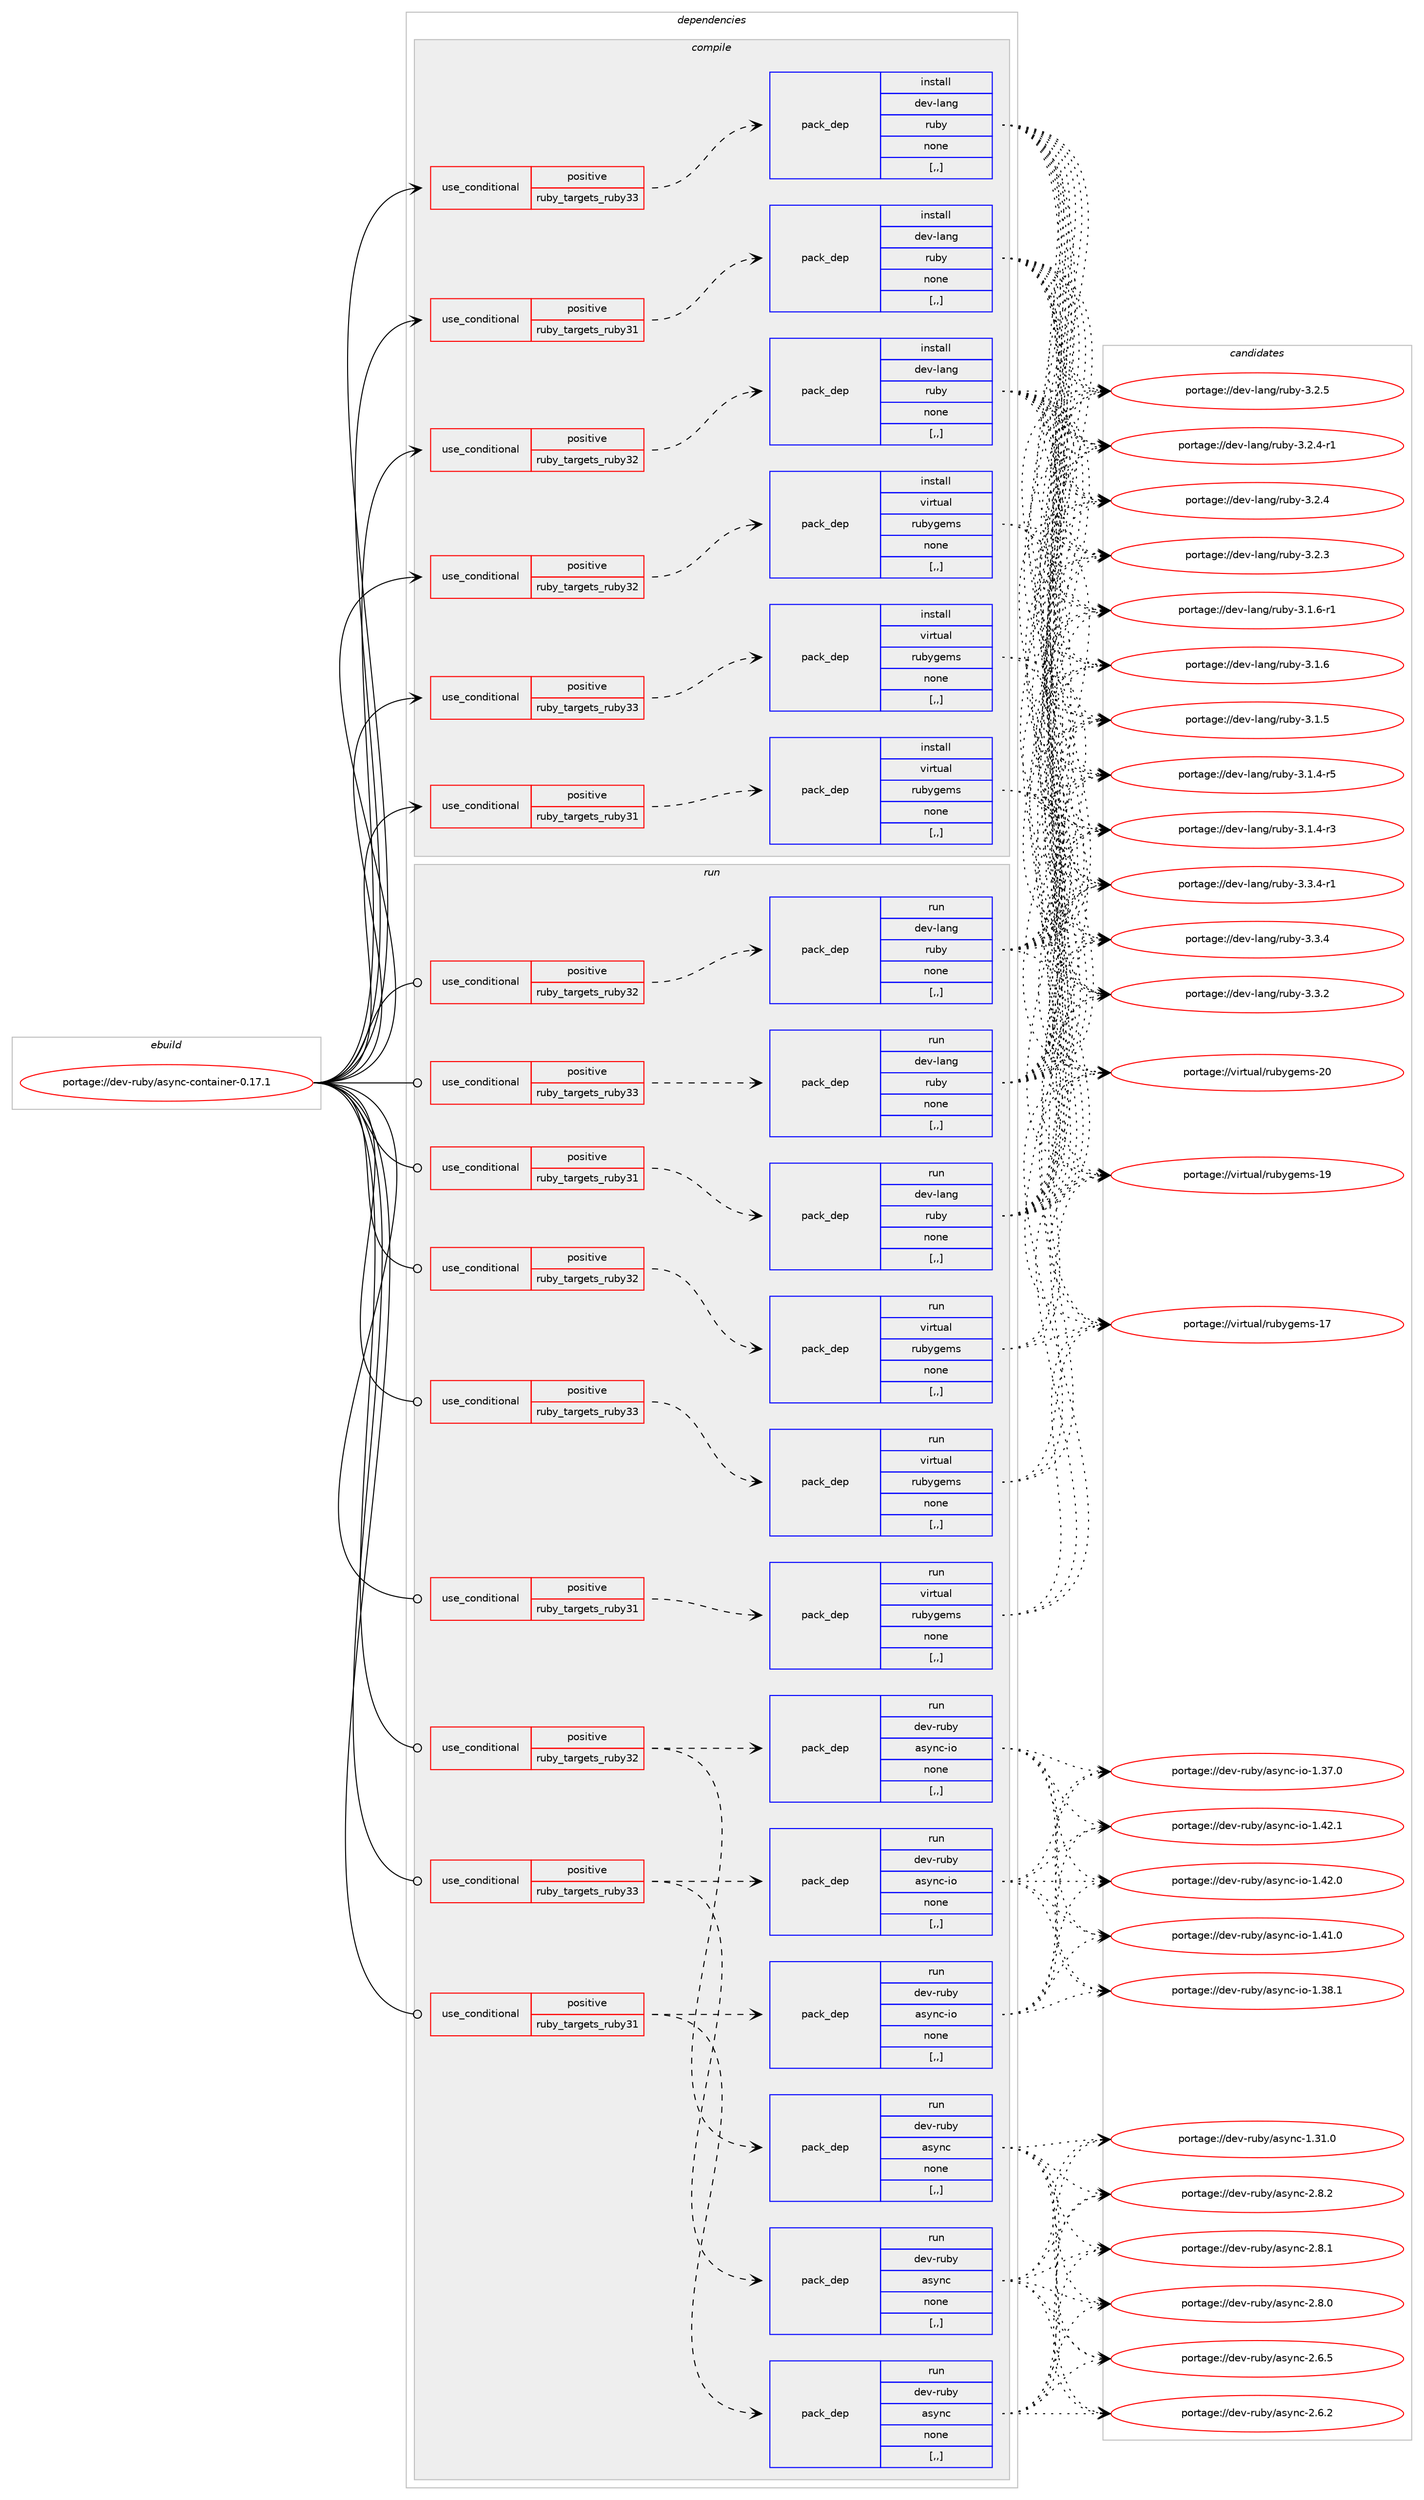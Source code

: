 digraph prolog {

# *************
# Graph options
# *************

newrank=true;
concentrate=true;
compound=true;
graph [rankdir=LR,fontname=Helvetica,fontsize=10,ranksep=1.5];#, ranksep=2.5, nodesep=0.2];
edge  [arrowhead=vee];
node  [fontname=Helvetica,fontsize=10];

# **********
# The ebuild
# **********

subgraph cluster_leftcol {
color=gray;
label=<<i>ebuild</i>>;
id [label="portage://dev-ruby/async-container-0.17.1", color=red, width=4, href="../dev-ruby/async-container-0.17.1.svg"];
}

# ****************
# The dependencies
# ****************

subgraph cluster_midcol {
color=gray;
label=<<i>dependencies</i>>;
subgraph cluster_compile {
fillcolor="#eeeeee";
style=filled;
label=<<i>compile</i>>;
subgraph cond44543 {
dependency176950 [label=<<TABLE BORDER="0" CELLBORDER="1" CELLSPACING="0" CELLPADDING="4"><TR><TD ROWSPAN="3" CELLPADDING="10">use_conditional</TD></TR><TR><TD>positive</TD></TR><TR><TD>ruby_targets_ruby31</TD></TR></TABLE>>, shape=none, color=red];
subgraph pack131116 {
dependency176951 [label=<<TABLE BORDER="0" CELLBORDER="1" CELLSPACING="0" CELLPADDING="4" WIDTH="220"><TR><TD ROWSPAN="6" CELLPADDING="30">pack_dep</TD></TR><TR><TD WIDTH="110">install</TD></TR><TR><TD>dev-lang</TD></TR><TR><TD>ruby</TD></TR><TR><TD>none</TD></TR><TR><TD>[,,]</TD></TR></TABLE>>, shape=none, color=blue];
}
dependency176950:e -> dependency176951:w [weight=20,style="dashed",arrowhead="vee"];
}
id:e -> dependency176950:w [weight=20,style="solid",arrowhead="vee"];
subgraph cond44544 {
dependency176952 [label=<<TABLE BORDER="0" CELLBORDER="1" CELLSPACING="0" CELLPADDING="4"><TR><TD ROWSPAN="3" CELLPADDING="10">use_conditional</TD></TR><TR><TD>positive</TD></TR><TR><TD>ruby_targets_ruby31</TD></TR></TABLE>>, shape=none, color=red];
subgraph pack131117 {
dependency176953 [label=<<TABLE BORDER="0" CELLBORDER="1" CELLSPACING="0" CELLPADDING="4" WIDTH="220"><TR><TD ROWSPAN="6" CELLPADDING="30">pack_dep</TD></TR><TR><TD WIDTH="110">install</TD></TR><TR><TD>virtual</TD></TR><TR><TD>rubygems</TD></TR><TR><TD>none</TD></TR><TR><TD>[,,]</TD></TR></TABLE>>, shape=none, color=blue];
}
dependency176952:e -> dependency176953:w [weight=20,style="dashed",arrowhead="vee"];
}
id:e -> dependency176952:w [weight=20,style="solid",arrowhead="vee"];
subgraph cond44545 {
dependency176954 [label=<<TABLE BORDER="0" CELLBORDER="1" CELLSPACING="0" CELLPADDING="4"><TR><TD ROWSPAN="3" CELLPADDING="10">use_conditional</TD></TR><TR><TD>positive</TD></TR><TR><TD>ruby_targets_ruby32</TD></TR></TABLE>>, shape=none, color=red];
subgraph pack131118 {
dependency176955 [label=<<TABLE BORDER="0" CELLBORDER="1" CELLSPACING="0" CELLPADDING="4" WIDTH="220"><TR><TD ROWSPAN="6" CELLPADDING="30">pack_dep</TD></TR><TR><TD WIDTH="110">install</TD></TR><TR><TD>dev-lang</TD></TR><TR><TD>ruby</TD></TR><TR><TD>none</TD></TR><TR><TD>[,,]</TD></TR></TABLE>>, shape=none, color=blue];
}
dependency176954:e -> dependency176955:w [weight=20,style="dashed",arrowhead="vee"];
}
id:e -> dependency176954:w [weight=20,style="solid",arrowhead="vee"];
subgraph cond44546 {
dependency176956 [label=<<TABLE BORDER="0" CELLBORDER="1" CELLSPACING="0" CELLPADDING="4"><TR><TD ROWSPAN="3" CELLPADDING="10">use_conditional</TD></TR><TR><TD>positive</TD></TR><TR><TD>ruby_targets_ruby32</TD></TR></TABLE>>, shape=none, color=red];
subgraph pack131119 {
dependency176957 [label=<<TABLE BORDER="0" CELLBORDER="1" CELLSPACING="0" CELLPADDING="4" WIDTH="220"><TR><TD ROWSPAN="6" CELLPADDING="30">pack_dep</TD></TR><TR><TD WIDTH="110">install</TD></TR><TR><TD>virtual</TD></TR><TR><TD>rubygems</TD></TR><TR><TD>none</TD></TR><TR><TD>[,,]</TD></TR></TABLE>>, shape=none, color=blue];
}
dependency176956:e -> dependency176957:w [weight=20,style="dashed",arrowhead="vee"];
}
id:e -> dependency176956:w [weight=20,style="solid",arrowhead="vee"];
subgraph cond44547 {
dependency176958 [label=<<TABLE BORDER="0" CELLBORDER="1" CELLSPACING="0" CELLPADDING="4"><TR><TD ROWSPAN="3" CELLPADDING="10">use_conditional</TD></TR><TR><TD>positive</TD></TR><TR><TD>ruby_targets_ruby33</TD></TR></TABLE>>, shape=none, color=red];
subgraph pack131120 {
dependency176959 [label=<<TABLE BORDER="0" CELLBORDER="1" CELLSPACING="0" CELLPADDING="4" WIDTH="220"><TR><TD ROWSPAN="6" CELLPADDING="30">pack_dep</TD></TR><TR><TD WIDTH="110">install</TD></TR><TR><TD>dev-lang</TD></TR><TR><TD>ruby</TD></TR><TR><TD>none</TD></TR><TR><TD>[,,]</TD></TR></TABLE>>, shape=none, color=blue];
}
dependency176958:e -> dependency176959:w [weight=20,style="dashed",arrowhead="vee"];
}
id:e -> dependency176958:w [weight=20,style="solid",arrowhead="vee"];
subgraph cond44548 {
dependency176960 [label=<<TABLE BORDER="0" CELLBORDER="1" CELLSPACING="0" CELLPADDING="4"><TR><TD ROWSPAN="3" CELLPADDING="10">use_conditional</TD></TR><TR><TD>positive</TD></TR><TR><TD>ruby_targets_ruby33</TD></TR></TABLE>>, shape=none, color=red];
subgraph pack131121 {
dependency176961 [label=<<TABLE BORDER="0" CELLBORDER="1" CELLSPACING="0" CELLPADDING="4" WIDTH="220"><TR><TD ROWSPAN="6" CELLPADDING="30">pack_dep</TD></TR><TR><TD WIDTH="110">install</TD></TR><TR><TD>virtual</TD></TR><TR><TD>rubygems</TD></TR><TR><TD>none</TD></TR><TR><TD>[,,]</TD></TR></TABLE>>, shape=none, color=blue];
}
dependency176960:e -> dependency176961:w [weight=20,style="dashed",arrowhead="vee"];
}
id:e -> dependency176960:w [weight=20,style="solid",arrowhead="vee"];
}
subgraph cluster_compileandrun {
fillcolor="#eeeeee";
style=filled;
label=<<i>compile and run</i>>;
}
subgraph cluster_run {
fillcolor="#eeeeee";
style=filled;
label=<<i>run</i>>;
subgraph cond44549 {
dependency176962 [label=<<TABLE BORDER="0" CELLBORDER="1" CELLSPACING="0" CELLPADDING="4"><TR><TD ROWSPAN="3" CELLPADDING="10">use_conditional</TD></TR><TR><TD>positive</TD></TR><TR><TD>ruby_targets_ruby31</TD></TR></TABLE>>, shape=none, color=red];
subgraph pack131122 {
dependency176963 [label=<<TABLE BORDER="0" CELLBORDER="1" CELLSPACING="0" CELLPADDING="4" WIDTH="220"><TR><TD ROWSPAN="6" CELLPADDING="30">pack_dep</TD></TR><TR><TD WIDTH="110">run</TD></TR><TR><TD>dev-lang</TD></TR><TR><TD>ruby</TD></TR><TR><TD>none</TD></TR><TR><TD>[,,]</TD></TR></TABLE>>, shape=none, color=blue];
}
dependency176962:e -> dependency176963:w [weight=20,style="dashed",arrowhead="vee"];
}
id:e -> dependency176962:w [weight=20,style="solid",arrowhead="odot"];
subgraph cond44550 {
dependency176964 [label=<<TABLE BORDER="0" CELLBORDER="1" CELLSPACING="0" CELLPADDING="4"><TR><TD ROWSPAN="3" CELLPADDING="10">use_conditional</TD></TR><TR><TD>positive</TD></TR><TR><TD>ruby_targets_ruby31</TD></TR></TABLE>>, shape=none, color=red];
subgraph pack131123 {
dependency176965 [label=<<TABLE BORDER="0" CELLBORDER="1" CELLSPACING="0" CELLPADDING="4" WIDTH="220"><TR><TD ROWSPAN="6" CELLPADDING="30">pack_dep</TD></TR><TR><TD WIDTH="110">run</TD></TR><TR><TD>dev-ruby</TD></TR><TR><TD>async</TD></TR><TR><TD>none</TD></TR><TR><TD>[,,]</TD></TR></TABLE>>, shape=none, color=blue];
}
dependency176964:e -> dependency176965:w [weight=20,style="dashed",arrowhead="vee"];
subgraph pack131124 {
dependency176966 [label=<<TABLE BORDER="0" CELLBORDER="1" CELLSPACING="0" CELLPADDING="4" WIDTH="220"><TR><TD ROWSPAN="6" CELLPADDING="30">pack_dep</TD></TR><TR><TD WIDTH="110">run</TD></TR><TR><TD>dev-ruby</TD></TR><TR><TD>async-io</TD></TR><TR><TD>none</TD></TR><TR><TD>[,,]</TD></TR></TABLE>>, shape=none, color=blue];
}
dependency176964:e -> dependency176966:w [weight=20,style="dashed",arrowhead="vee"];
}
id:e -> dependency176964:w [weight=20,style="solid",arrowhead="odot"];
subgraph cond44551 {
dependency176967 [label=<<TABLE BORDER="0" CELLBORDER="1" CELLSPACING="0" CELLPADDING="4"><TR><TD ROWSPAN="3" CELLPADDING="10">use_conditional</TD></TR><TR><TD>positive</TD></TR><TR><TD>ruby_targets_ruby31</TD></TR></TABLE>>, shape=none, color=red];
subgraph pack131125 {
dependency176968 [label=<<TABLE BORDER="0" CELLBORDER="1" CELLSPACING="0" CELLPADDING="4" WIDTH="220"><TR><TD ROWSPAN="6" CELLPADDING="30">pack_dep</TD></TR><TR><TD WIDTH="110">run</TD></TR><TR><TD>virtual</TD></TR><TR><TD>rubygems</TD></TR><TR><TD>none</TD></TR><TR><TD>[,,]</TD></TR></TABLE>>, shape=none, color=blue];
}
dependency176967:e -> dependency176968:w [weight=20,style="dashed",arrowhead="vee"];
}
id:e -> dependency176967:w [weight=20,style="solid",arrowhead="odot"];
subgraph cond44552 {
dependency176969 [label=<<TABLE BORDER="0" CELLBORDER="1" CELLSPACING="0" CELLPADDING="4"><TR><TD ROWSPAN="3" CELLPADDING="10">use_conditional</TD></TR><TR><TD>positive</TD></TR><TR><TD>ruby_targets_ruby32</TD></TR></TABLE>>, shape=none, color=red];
subgraph pack131126 {
dependency176970 [label=<<TABLE BORDER="0" CELLBORDER="1" CELLSPACING="0" CELLPADDING="4" WIDTH="220"><TR><TD ROWSPAN="6" CELLPADDING="30">pack_dep</TD></TR><TR><TD WIDTH="110">run</TD></TR><TR><TD>dev-lang</TD></TR><TR><TD>ruby</TD></TR><TR><TD>none</TD></TR><TR><TD>[,,]</TD></TR></TABLE>>, shape=none, color=blue];
}
dependency176969:e -> dependency176970:w [weight=20,style="dashed",arrowhead="vee"];
}
id:e -> dependency176969:w [weight=20,style="solid",arrowhead="odot"];
subgraph cond44553 {
dependency176971 [label=<<TABLE BORDER="0" CELLBORDER="1" CELLSPACING="0" CELLPADDING="4"><TR><TD ROWSPAN="3" CELLPADDING="10">use_conditional</TD></TR><TR><TD>positive</TD></TR><TR><TD>ruby_targets_ruby32</TD></TR></TABLE>>, shape=none, color=red];
subgraph pack131127 {
dependency176972 [label=<<TABLE BORDER="0" CELLBORDER="1" CELLSPACING="0" CELLPADDING="4" WIDTH="220"><TR><TD ROWSPAN="6" CELLPADDING="30">pack_dep</TD></TR><TR><TD WIDTH="110">run</TD></TR><TR><TD>dev-ruby</TD></TR><TR><TD>async</TD></TR><TR><TD>none</TD></TR><TR><TD>[,,]</TD></TR></TABLE>>, shape=none, color=blue];
}
dependency176971:e -> dependency176972:w [weight=20,style="dashed",arrowhead="vee"];
subgraph pack131128 {
dependency176973 [label=<<TABLE BORDER="0" CELLBORDER="1" CELLSPACING="0" CELLPADDING="4" WIDTH="220"><TR><TD ROWSPAN="6" CELLPADDING="30">pack_dep</TD></TR><TR><TD WIDTH="110">run</TD></TR><TR><TD>dev-ruby</TD></TR><TR><TD>async-io</TD></TR><TR><TD>none</TD></TR><TR><TD>[,,]</TD></TR></TABLE>>, shape=none, color=blue];
}
dependency176971:e -> dependency176973:w [weight=20,style="dashed",arrowhead="vee"];
}
id:e -> dependency176971:w [weight=20,style="solid",arrowhead="odot"];
subgraph cond44554 {
dependency176974 [label=<<TABLE BORDER="0" CELLBORDER="1" CELLSPACING="0" CELLPADDING="4"><TR><TD ROWSPAN="3" CELLPADDING="10">use_conditional</TD></TR><TR><TD>positive</TD></TR><TR><TD>ruby_targets_ruby32</TD></TR></TABLE>>, shape=none, color=red];
subgraph pack131129 {
dependency176975 [label=<<TABLE BORDER="0" CELLBORDER="1" CELLSPACING="0" CELLPADDING="4" WIDTH="220"><TR><TD ROWSPAN="6" CELLPADDING="30">pack_dep</TD></TR><TR><TD WIDTH="110">run</TD></TR><TR><TD>virtual</TD></TR><TR><TD>rubygems</TD></TR><TR><TD>none</TD></TR><TR><TD>[,,]</TD></TR></TABLE>>, shape=none, color=blue];
}
dependency176974:e -> dependency176975:w [weight=20,style="dashed",arrowhead="vee"];
}
id:e -> dependency176974:w [weight=20,style="solid",arrowhead="odot"];
subgraph cond44555 {
dependency176976 [label=<<TABLE BORDER="0" CELLBORDER="1" CELLSPACING="0" CELLPADDING="4"><TR><TD ROWSPAN="3" CELLPADDING="10">use_conditional</TD></TR><TR><TD>positive</TD></TR><TR><TD>ruby_targets_ruby33</TD></TR></TABLE>>, shape=none, color=red];
subgraph pack131130 {
dependency176977 [label=<<TABLE BORDER="0" CELLBORDER="1" CELLSPACING="0" CELLPADDING="4" WIDTH="220"><TR><TD ROWSPAN="6" CELLPADDING="30">pack_dep</TD></TR><TR><TD WIDTH="110">run</TD></TR><TR><TD>dev-lang</TD></TR><TR><TD>ruby</TD></TR><TR><TD>none</TD></TR><TR><TD>[,,]</TD></TR></TABLE>>, shape=none, color=blue];
}
dependency176976:e -> dependency176977:w [weight=20,style="dashed",arrowhead="vee"];
}
id:e -> dependency176976:w [weight=20,style="solid",arrowhead="odot"];
subgraph cond44556 {
dependency176978 [label=<<TABLE BORDER="0" CELLBORDER="1" CELLSPACING="0" CELLPADDING="4"><TR><TD ROWSPAN="3" CELLPADDING="10">use_conditional</TD></TR><TR><TD>positive</TD></TR><TR><TD>ruby_targets_ruby33</TD></TR></TABLE>>, shape=none, color=red];
subgraph pack131131 {
dependency176979 [label=<<TABLE BORDER="0" CELLBORDER="1" CELLSPACING="0" CELLPADDING="4" WIDTH="220"><TR><TD ROWSPAN="6" CELLPADDING="30">pack_dep</TD></TR><TR><TD WIDTH="110">run</TD></TR><TR><TD>dev-ruby</TD></TR><TR><TD>async</TD></TR><TR><TD>none</TD></TR><TR><TD>[,,]</TD></TR></TABLE>>, shape=none, color=blue];
}
dependency176978:e -> dependency176979:w [weight=20,style="dashed",arrowhead="vee"];
subgraph pack131132 {
dependency176980 [label=<<TABLE BORDER="0" CELLBORDER="1" CELLSPACING="0" CELLPADDING="4" WIDTH="220"><TR><TD ROWSPAN="6" CELLPADDING="30">pack_dep</TD></TR><TR><TD WIDTH="110">run</TD></TR><TR><TD>dev-ruby</TD></TR><TR><TD>async-io</TD></TR><TR><TD>none</TD></TR><TR><TD>[,,]</TD></TR></TABLE>>, shape=none, color=blue];
}
dependency176978:e -> dependency176980:w [weight=20,style="dashed",arrowhead="vee"];
}
id:e -> dependency176978:w [weight=20,style="solid",arrowhead="odot"];
subgraph cond44557 {
dependency176981 [label=<<TABLE BORDER="0" CELLBORDER="1" CELLSPACING="0" CELLPADDING="4"><TR><TD ROWSPAN="3" CELLPADDING="10">use_conditional</TD></TR><TR><TD>positive</TD></TR><TR><TD>ruby_targets_ruby33</TD></TR></TABLE>>, shape=none, color=red];
subgraph pack131133 {
dependency176982 [label=<<TABLE BORDER="0" CELLBORDER="1" CELLSPACING="0" CELLPADDING="4" WIDTH="220"><TR><TD ROWSPAN="6" CELLPADDING="30">pack_dep</TD></TR><TR><TD WIDTH="110">run</TD></TR><TR><TD>virtual</TD></TR><TR><TD>rubygems</TD></TR><TR><TD>none</TD></TR><TR><TD>[,,]</TD></TR></TABLE>>, shape=none, color=blue];
}
dependency176981:e -> dependency176982:w [weight=20,style="dashed",arrowhead="vee"];
}
id:e -> dependency176981:w [weight=20,style="solid",arrowhead="odot"];
}
}

# **************
# The candidates
# **************

subgraph cluster_choices {
rank=same;
color=gray;
label=<<i>candidates</i>>;

subgraph choice131116 {
color=black;
nodesep=1;
choice100101118451089711010347114117981214551465146524511449 [label="portage://dev-lang/ruby-3.3.4-r1", color=red, width=4,href="../dev-lang/ruby-3.3.4-r1.svg"];
choice10010111845108971101034711411798121455146514652 [label="portage://dev-lang/ruby-3.3.4", color=red, width=4,href="../dev-lang/ruby-3.3.4.svg"];
choice10010111845108971101034711411798121455146514650 [label="portage://dev-lang/ruby-3.3.2", color=red, width=4,href="../dev-lang/ruby-3.3.2.svg"];
choice10010111845108971101034711411798121455146504653 [label="portage://dev-lang/ruby-3.2.5", color=red, width=4,href="../dev-lang/ruby-3.2.5.svg"];
choice100101118451089711010347114117981214551465046524511449 [label="portage://dev-lang/ruby-3.2.4-r1", color=red, width=4,href="../dev-lang/ruby-3.2.4-r1.svg"];
choice10010111845108971101034711411798121455146504652 [label="portage://dev-lang/ruby-3.2.4", color=red, width=4,href="../dev-lang/ruby-3.2.4.svg"];
choice10010111845108971101034711411798121455146504651 [label="portage://dev-lang/ruby-3.2.3", color=red, width=4,href="../dev-lang/ruby-3.2.3.svg"];
choice100101118451089711010347114117981214551464946544511449 [label="portage://dev-lang/ruby-3.1.6-r1", color=red, width=4,href="../dev-lang/ruby-3.1.6-r1.svg"];
choice10010111845108971101034711411798121455146494654 [label="portage://dev-lang/ruby-3.1.6", color=red, width=4,href="../dev-lang/ruby-3.1.6.svg"];
choice10010111845108971101034711411798121455146494653 [label="portage://dev-lang/ruby-3.1.5", color=red, width=4,href="../dev-lang/ruby-3.1.5.svg"];
choice100101118451089711010347114117981214551464946524511453 [label="portage://dev-lang/ruby-3.1.4-r5", color=red, width=4,href="../dev-lang/ruby-3.1.4-r5.svg"];
choice100101118451089711010347114117981214551464946524511451 [label="portage://dev-lang/ruby-3.1.4-r3", color=red, width=4,href="../dev-lang/ruby-3.1.4-r3.svg"];
dependency176951:e -> choice100101118451089711010347114117981214551465146524511449:w [style=dotted,weight="100"];
dependency176951:e -> choice10010111845108971101034711411798121455146514652:w [style=dotted,weight="100"];
dependency176951:e -> choice10010111845108971101034711411798121455146514650:w [style=dotted,weight="100"];
dependency176951:e -> choice10010111845108971101034711411798121455146504653:w [style=dotted,weight="100"];
dependency176951:e -> choice100101118451089711010347114117981214551465046524511449:w [style=dotted,weight="100"];
dependency176951:e -> choice10010111845108971101034711411798121455146504652:w [style=dotted,weight="100"];
dependency176951:e -> choice10010111845108971101034711411798121455146504651:w [style=dotted,weight="100"];
dependency176951:e -> choice100101118451089711010347114117981214551464946544511449:w [style=dotted,weight="100"];
dependency176951:e -> choice10010111845108971101034711411798121455146494654:w [style=dotted,weight="100"];
dependency176951:e -> choice10010111845108971101034711411798121455146494653:w [style=dotted,weight="100"];
dependency176951:e -> choice100101118451089711010347114117981214551464946524511453:w [style=dotted,weight="100"];
dependency176951:e -> choice100101118451089711010347114117981214551464946524511451:w [style=dotted,weight="100"];
}
subgraph choice131117 {
color=black;
nodesep=1;
choice118105114116117971084711411798121103101109115455048 [label="portage://virtual/rubygems-20", color=red, width=4,href="../virtual/rubygems-20.svg"];
choice118105114116117971084711411798121103101109115454957 [label="portage://virtual/rubygems-19", color=red, width=4,href="../virtual/rubygems-19.svg"];
choice118105114116117971084711411798121103101109115454955 [label="portage://virtual/rubygems-17", color=red, width=4,href="../virtual/rubygems-17.svg"];
dependency176953:e -> choice118105114116117971084711411798121103101109115455048:w [style=dotted,weight="100"];
dependency176953:e -> choice118105114116117971084711411798121103101109115454957:w [style=dotted,weight="100"];
dependency176953:e -> choice118105114116117971084711411798121103101109115454955:w [style=dotted,weight="100"];
}
subgraph choice131118 {
color=black;
nodesep=1;
choice100101118451089711010347114117981214551465146524511449 [label="portage://dev-lang/ruby-3.3.4-r1", color=red, width=4,href="../dev-lang/ruby-3.3.4-r1.svg"];
choice10010111845108971101034711411798121455146514652 [label="portage://dev-lang/ruby-3.3.4", color=red, width=4,href="../dev-lang/ruby-3.3.4.svg"];
choice10010111845108971101034711411798121455146514650 [label="portage://dev-lang/ruby-3.3.2", color=red, width=4,href="../dev-lang/ruby-3.3.2.svg"];
choice10010111845108971101034711411798121455146504653 [label="portage://dev-lang/ruby-3.2.5", color=red, width=4,href="../dev-lang/ruby-3.2.5.svg"];
choice100101118451089711010347114117981214551465046524511449 [label="portage://dev-lang/ruby-3.2.4-r1", color=red, width=4,href="../dev-lang/ruby-3.2.4-r1.svg"];
choice10010111845108971101034711411798121455146504652 [label="portage://dev-lang/ruby-3.2.4", color=red, width=4,href="../dev-lang/ruby-3.2.4.svg"];
choice10010111845108971101034711411798121455146504651 [label="portage://dev-lang/ruby-3.2.3", color=red, width=4,href="../dev-lang/ruby-3.2.3.svg"];
choice100101118451089711010347114117981214551464946544511449 [label="portage://dev-lang/ruby-3.1.6-r1", color=red, width=4,href="../dev-lang/ruby-3.1.6-r1.svg"];
choice10010111845108971101034711411798121455146494654 [label="portage://dev-lang/ruby-3.1.6", color=red, width=4,href="../dev-lang/ruby-3.1.6.svg"];
choice10010111845108971101034711411798121455146494653 [label="portage://dev-lang/ruby-3.1.5", color=red, width=4,href="../dev-lang/ruby-3.1.5.svg"];
choice100101118451089711010347114117981214551464946524511453 [label="portage://dev-lang/ruby-3.1.4-r5", color=red, width=4,href="../dev-lang/ruby-3.1.4-r5.svg"];
choice100101118451089711010347114117981214551464946524511451 [label="portage://dev-lang/ruby-3.1.4-r3", color=red, width=4,href="../dev-lang/ruby-3.1.4-r3.svg"];
dependency176955:e -> choice100101118451089711010347114117981214551465146524511449:w [style=dotted,weight="100"];
dependency176955:e -> choice10010111845108971101034711411798121455146514652:w [style=dotted,weight="100"];
dependency176955:e -> choice10010111845108971101034711411798121455146514650:w [style=dotted,weight="100"];
dependency176955:e -> choice10010111845108971101034711411798121455146504653:w [style=dotted,weight="100"];
dependency176955:e -> choice100101118451089711010347114117981214551465046524511449:w [style=dotted,weight="100"];
dependency176955:e -> choice10010111845108971101034711411798121455146504652:w [style=dotted,weight="100"];
dependency176955:e -> choice10010111845108971101034711411798121455146504651:w [style=dotted,weight="100"];
dependency176955:e -> choice100101118451089711010347114117981214551464946544511449:w [style=dotted,weight="100"];
dependency176955:e -> choice10010111845108971101034711411798121455146494654:w [style=dotted,weight="100"];
dependency176955:e -> choice10010111845108971101034711411798121455146494653:w [style=dotted,weight="100"];
dependency176955:e -> choice100101118451089711010347114117981214551464946524511453:w [style=dotted,weight="100"];
dependency176955:e -> choice100101118451089711010347114117981214551464946524511451:w [style=dotted,weight="100"];
}
subgraph choice131119 {
color=black;
nodesep=1;
choice118105114116117971084711411798121103101109115455048 [label="portage://virtual/rubygems-20", color=red, width=4,href="../virtual/rubygems-20.svg"];
choice118105114116117971084711411798121103101109115454957 [label="portage://virtual/rubygems-19", color=red, width=4,href="../virtual/rubygems-19.svg"];
choice118105114116117971084711411798121103101109115454955 [label="portage://virtual/rubygems-17", color=red, width=4,href="../virtual/rubygems-17.svg"];
dependency176957:e -> choice118105114116117971084711411798121103101109115455048:w [style=dotted,weight="100"];
dependency176957:e -> choice118105114116117971084711411798121103101109115454957:w [style=dotted,weight="100"];
dependency176957:e -> choice118105114116117971084711411798121103101109115454955:w [style=dotted,weight="100"];
}
subgraph choice131120 {
color=black;
nodesep=1;
choice100101118451089711010347114117981214551465146524511449 [label="portage://dev-lang/ruby-3.3.4-r1", color=red, width=4,href="../dev-lang/ruby-3.3.4-r1.svg"];
choice10010111845108971101034711411798121455146514652 [label="portage://dev-lang/ruby-3.3.4", color=red, width=4,href="../dev-lang/ruby-3.3.4.svg"];
choice10010111845108971101034711411798121455146514650 [label="portage://dev-lang/ruby-3.3.2", color=red, width=4,href="../dev-lang/ruby-3.3.2.svg"];
choice10010111845108971101034711411798121455146504653 [label="portage://dev-lang/ruby-3.2.5", color=red, width=4,href="../dev-lang/ruby-3.2.5.svg"];
choice100101118451089711010347114117981214551465046524511449 [label="portage://dev-lang/ruby-3.2.4-r1", color=red, width=4,href="../dev-lang/ruby-3.2.4-r1.svg"];
choice10010111845108971101034711411798121455146504652 [label="portage://dev-lang/ruby-3.2.4", color=red, width=4,href="../dev-lang/ruby-3.2.4.svg"];
choice10010111845108971101034711411798121455146504651 [label="portage://dev-lang/ruby-3.2.3", color=red, width=4,href="../dev-lang/ruby-3.2.3.svg"];
choice100101118451089711010347114117981214551464946544511449 [label="portage://dev-lang/ruby-3.1.6-r1", color=red, width=4,href="../dev-lang/ruby-3.1.6-r1.svg"];
choice10010111845108971101034711411798121455146494654 [label="portage://dev-lang/ruby-3.1.6", color=red, width=4,href="../dev-lang/ruby-3.1.6.svg"];
choice10010111845108971101034711411798121455146494653 [label="portage://dev-lang/ruby-3.1.5", color=red, width=4,href="../dev-lang/ruby-3.1.5.svg"];
choice100101118451089711010347114117981214551464946524511453 [label="portage://dev-lang/ruby-3.1.4-r5", color=red, width=4,href="../dev-lang/ruby-3.1.4-r5.svg"];
choice100101118451089711010347114117981214551464946524511451 [label="portage://dev-lang/ruby-3.1.4-r3", color=red, width=4,href="../dev-lang/ruby-3.1.4-r3.svg"];
dependency176959:e -> choice100101118451089711010347114117981214551465146524511449:w [style=dotted,weight="100"];
dependency176959:e -> choice10010111845108971101034711411798121455146514652:w [style=dotted,weight="100"];
dependency176959:e -> choice10010111845108971101034711411798121455146514650:w [style=dotted,weight="100"];
dependency176959:e -> choice10010111845108971101034711411798121455146504653:w [style=dotted,weight="100"];
dependency176959:e -> choice100101118451089711010347114117981214551465046524511449:w [style=dotted,weight="100"];
dependency176959:e -> choice10010111845108971101034711411798121455146504652:w [style=dotted,weight="100"];
dependency176959:e -> choice10010111845108971101034711411798121455146504651:w [style=dotted,weight="100"];
dependency176959:e -> choice100101118451089711010347114117981214551464946544511449:w [style=dotted,weight="100"];
dependency176959:e -> choice10010111845108971101034711411798121455146494654:w [style=dotted,weight="100"];
dependency176959:e -> choice10010111845108971101034711411798121455146494653:w [style=dotted,weight="100"];
dependency176959:e -> choice100101118451089711010347114117981214551464946524511453:w [style=dotted,weight="100"];
dependency176959:e -> choice100101118451089711010347114117981214551464946524511451:w [style=dotted,weight="100"];
}
subgraph choice131121 {
color=black;
nodesep=1;
choice118105114116117971084711411798121103101109115455048 [label="portage://virtual/rubygems-20", color=red, width=4,href="../virtual/rubygems-20.svg"];
choice118105114116117971084711411798121103101109115454957 [label="portage://virtual/rubygems-19", color=red, width=4,href="../virtual/rubygems-19.svg"];
choice118105114116117971084711411798121103101109115454955 [label="portage://virtual/rubygems-17", color=red, width=4,href="../virtual/rubygems-17.svg"];
dependency176961:e -> choice118105114116117971084711411798121103101109115455048:w [style=dotted,weight="100"];
dependency176961:e -> choice118105114116117971084711411798121103101109115454957:w [style=dotted,weight="100"];
dependency176961:e -> choice118105114116117971084711411798121103101109115454955:w [style=dotted,weight="100"];
}
subgraph choice131122 {
color=black;
nodesep=1;
choice100101118451089711010347114117981214551465146524511449 [label="portage://dev-lang/ruby-3.3.4-r1", color=red, width=4,href="../dev-lang/ruby-3.3.4-r1.svg"];
choice10010111845108971101034711411798121455146514652 [label="portage://dev-lang/ruby-3.3.4", color=red, width=4,href="../dev-lang/ruby-3.3.4.svg"];
choice10010111845108971101034711411798121455146514650 [label="portage://dev-lang/ruby-3.3.2", color=red, width=4,href="../dev-lang/ruby-3.3.2.svg"];
choice10010111845108971101034711411798121455146504653 [label="portage://dev-lang/ruby-3.2.5", color=red, width=4,href="../dev-lang/ruby-3.2.5.svg"];
choice100101118451089711010347114117981214551465046524511449 [label="portage://dev-lang/ruby-3.2.4-r1", color=red, width=4,href="../dev-lang/ruby-3.2.4-r1.svg"];
choice10010111845108971101034711411798121455146504652 [label="portage://dev-lang/ruby-3.2.4", color=red, width=4,href="../dev-lang/ruby-3.2.4.svg"];
choice10010111845108971101034711411798121455146504651 [label="portage://dev-lang/ruby-3.2.3", color=red, width=4,href="../dev-lang/ruby-3.2.3.svg"];
choice100101118451089711010347114117981214551464946544511449 [label="portage://dev-lang/ruby-3.1.6-r1", color=red, width=4,href="../dev-lang/ruby-3.1.6-r1.svg"];
choice10010111845108971101034711411798121455146494654 [label="portage://dev-lang/ruby-3.1.6", color=red, width=4,href="../dev-lang/ruby-3.1.6.svg"];
choice10010111845108971101034711411798121455146494653 [label="portage://dev-lang/ruby-3.1.5", color=red, width=4,href="../dev-lang/ruby-3.1.5.svg"];
choice100101118451089711010347114117981214551464946524511453 [label="portage://dev-lang/ruby-3.1.4-r5", color=red, width=4,href="../dev-lang/ruby-3.1.4-r5.svg"];
choice100101118451089711010347114117981214551464946524511451 [label="portage://dev-lang/ruby-3.1.4-r3", color=red, width=4,href="../dev-lang/ruby-3.1.4-r3.svg"];
dependency176963:e -> choice100101118451089711010347114117981214551465146524511449:w [style=dotted,weight="100"];
dependency176963:e -> choice10010111845108971101034711411798121455146514652:w [style=dotted,weight="100"];
dependency176963:e -> choice10010111845108971101034711411798121455146514650:w [style=dotted,weight="100"];
dependency176963:e -> choice10010111845108971101034711411798121455146504653:w [style=dotted,weight="100"];
dependency176963:e -> choice100101118451089711010347114117981214551465046524511449:w [style=dotted,weight="100"];
dependency176963:e -> choice10010111845108971101034711411798121455146504652:w [style=dotted,weight="100"];
dependency176963:e -> choice10010111845108971101034711411798121455146504651:w [style=dotted,weight="100"];
dependency176963:e -> choice100101118451089711010347114117981214551464946544511449:w [style=dotted,weight="100"];
dependency176963:e -> choice10010111845108971101034711411798121455146494654:w [style=dotted,weight="100"];
dependency176963:e -> choice10010111845108971101034711411798121455146494653:w [style=dotted,weight="100"];
dependency176963:e -> choice100101118451089711010347114117981214551464946524511453:w [style=dotted,weight="100"];
dependency176963:e -> choice100101118451089711010347114117981214551464946524511451:w [style=dotted,weight="100"];
}
subgraph choice131123 {
color=black;
nodesep=1;
choice1001011184511411798121479711512111099455046564650 [label="portage://dev-ruby/async-2.8.2", color=red, width=4,href="../dev-ruby/async-2.8.2.svg"];
choice1001011184511411798121479711512111099455046564649 [label="portage://dev-ruby/async-2.8.1", color=red, width=4,href="../dev-ruby/async-2.8.1.svg"];
choice1001011184511411798121479711512111099455046564648 [label="portage://dev-ruby/async-2.8.0", color=red, width=4,href="../dev-ruby/async-2.8.0.svg"];
choice1001011184511411798121479711512111099455046544653 [label="portage://dev-ruby/async-2.6.5", color=red, width=4,href="../dev-ruby/async-2.6.5.svg"];
choice1001011184511411798121479711512111099455046544650 [label="portage://dev-ruby/async-2.6.2", color=red, width=4,href="../dev-ruby/async-2.6.2.svg"];
choice100101118451141179812147971151211109945494651494648 [label="portage://dev-ruby/async-1.31.0", color=red, width=4,href="../dev-ruby/async-1.31.0.svg"];
dependency176965:e -> choice1001011184511411798121479711512111099455046564650:w [style=dotted,weight="100"];
dependency176965:e -> choice1001011184511411798121479711512111099455046564649:w [style=dotted,weight="100"];
dependency176965:e -> choice1001011184511411798121479711512111099455046564648:w [style=dotted,weight="100"];
dependency176965:e -> choice1001011184511411798121479711512111099455046544653:w [style=dotted,weight="100"];
dependency176965:e -> choice1001011184511411798121479711512111099455046544650:w [style=dotted,weight="100"];
dependency176965:e -> choice100101118451141179812147971151211109945494651494648:w [style=dotted,weight="100"];
}
subgraph choice131124 {
color=black;
nodesep=1;
choice10010111845114117981214797115121110994510511145494652504649 [label="portage://dev-ruby/async-io-1.42.1", color=red, width=4,href="../dev-ruby/async-io-1.42.1.svg"];
choice10010111845114117981214797115121110994510511145494652504648 [label="portage://dev-ruby/async-io-1.42.0", color=red, width=4,href="../dev-ruby/async-io-1.42.0.svg"];
choice10010111845114117981214797115121110994510511145494652494648 [label="portage://dev-ruby/async-io-1.41.0", color=red, width=4,href="../dev-ruby/async-io-1.41.0.svg"];
choice10010111845114117981214797115121110994510511145494651564649 [label="portage://dev-ruby/async-io-1.38.1", color=red, width=4,href="../dev-ruby/async-io-1.38.1.svg"];
choice10010111845114117981214797115121110994510511145494651554648 [label="portage://dev-ruby/async-io-1.37.0", color=red, width=4,href="../dev-ruby/async-io-1.37.0.svg"];
dependency176966:e -> choice10010111845114117981214797115121110994510511145494652504649:w [style=dotted,weight="100"];
dependency176966:e -> choice10010111845114117981214797115121110994510511145494652504648:w [style=dotted,weight="100"];
dependency176966:e -> choice10010111845114117981214797115121110994510511145494652494648:w [style=dotted,weight="100"];
dependency176966:e -> choice10010111845114117981214797115121110994510511145494651564649:w [style=dotted,weight="100"];
dependency176966:e -> choice10010111845114117981214797115121110994510511145494651554648:w [style=dotted,weight="100"];
}
subgraph choice131125 {
color=black;
nodesep=1;
choice118105114116117971084711411798121103101109115455048 [label="portage://virtual/rubygems-20", color=red, width=4,href="../virtual/rubygems-20.svg"];
choice118105114116117971084711411798121103101109115454957 [label="portage://virtual/rubygems-19", color=red, width=4,href="../virtual/rubygems-19.svg"];
choice118105114116117971084711411798121103101109115454955 [label="portage://virtual/rubygems-17", color=red, width=4,href="../virtual/rubygems-17.svg"];
dependency176968:e -> choice118105114116117971084711411798121103101109115455048:w [style=dotted,weight="100"];
dependency176968:e -> choice118105114116117971084711411798121103101109115454957:w [style=dotted,weight="100"];
dependency176968:e -> choice118105114116117971084711411798121103101109115454955:w [style=dotted,weight="100"];
}
subgraph choice131126 {
color=black;
nodesep=1;
choice100101118451089711010347114117981214551465146524511449 [label="portage://dev-lang/ruby-3.3.4-r1", color=red, width=4,href="../dev-lang/ruby-3.3.4-r1.svg"];
choice10010111845108971101034711411798121455146514652 [label="portage://dev-lang/ruby-3.3.4", color=red, width=4,href="../dev-lang/ruby-3.3.4.svg"];
choice10010111845108971101034711411798121455146514650 [label="portage://dev-lang/ruby-3.3.2", color=red, width=4,href="../dev-lang/ruby-3.3.2.svg"];
choice10010111845108971101034711411798121455146504653 [label="portage://dev-lang/ruby-3.2.5", color=red, width=4,href="../dev-lang/ruby-3.2.5.svg"];
choice100101118451089711010347114117981214551465046524511449 [label="portage://dev-lang/ruby-3.2.4-r1", color=red, width=4,href="../dev-lang/ruby-3.2.4-r1.svg"];
choice10010111845108971101034711411798121455146504652 [label="portage://dev-lang/ruby-3.2.4", color=red, width=4,href="../dev-lang/ruby-3.2.4.svg"];
choice10010111845108971101034711411798121455146504651 [label="portage://dev-lang/ruby-3.2.3", color=red, width=4,href="../dev-lang/ruby-3.2.3.svg"];
choice100101118451089711010347114117981214551464946544511449 [label="portage://dev-lang/ruby-3.1.6-r1", color=red, width=4,href="../dev-lang/ruby-3.1.6-r1.svg"];
choice10010111845108971101034711411798121455146494654 [label="portage://dev-lang/ruby-3.1.6", color=red, width=4,href="../dev-lang/ruby-3.1.6.svg"];
choice10010111845108971101034711411798121455146494653 [label="portage://dev-lang/ruby-3.1.5", color=red, width=4,href="../dev-lang/ruby-3.1.5.svg"];
choice100101118451089711010347114117981214551464946524511453 [label="portage://dev-lang/ruby-3.1.4-r5", color=red, width=4,href="../dev-lang/ruby-3.1.4-r5.svg"];
choice100101118451089711010347114117981214551464946524511451 [label="portage://dev-lang/ruby-3.1.4-r3", color=red, width=4,href="../dev-lang/ruby-3.1.4-r3.svg"];
dependency176970:e -> choice100101118451089711010347114117981214551465146524511449:w [style=dotted,weight="100"];
dependency176970:e -> choice10010111845108971101034711411798121455146514652:w [style=dotted,weight="100"];
dependency176970:e -> choice10010111845108971101034711411798121455146514650:w [style=dotted,weight="100"];
dependency176970:e -> choice10010111845108971101034711411798121455146504653:w [style=dotted,weight="100"];
dependency176970:e -> choice100101118451089711010347114117981214551465046524511449:w [style=dotted,weight="100"];
dependency176970:e -> choice10010111845108971101034711411798121455146504652:w [style=dotted,weight="100"];
dependency176970:e -> choice10010111845108971101034711411798121455146504651:w [style=dotted,weight="100"];
dependency176970:e -> choice100101118451089711010347114117981214551464946544511449:w [style=dotted,weight="100"];
dependency176970:e -> choice10010111845108971101034711411798121455146494654:w [style=dotted,weight="100"];
dependency176970:e -> choice10010111845108971101034711411798121455146494653:w [style=dotted,weight="100"];
dependency176970:e -> choice100101118451089711010347114117981214551464946524511453:w [style=dotted,weight="100"];
dependency176970:e -> choice100101118451089711010347114117981214551464946524511451:w [style=dotted,weight="100"];
}
subgraph choice131127 {
color=black;
nodesep=1;
choice1001011184511411798121479711512111099455046564650 [label="portage://dev-ruby/async-2.8.2", color=red, width=4,href="../dev-ruby/async-2.8.2.svg"];
choice1001011184511411798121479711512111099455046564649 [label="portage://dev-ruby/async-2.8.1", color=red, width=4,href="../dev-ruby/async-2.8.1.svg"];
choice1001011184511411798121479711512111099455046564648 [label="portage://dev-ruby/async-2.8.0", color=red, width=4,href="../dev-ruby/async-2.8.0.svg"];
choice1001011184511411798121479711512111099455046544653 [label="portage://dev-ruby/async-2.6.5", color=red, width=4,href="../dev-ruby/async-2.6.5.svg"];
choice1001011184511411798121479711512111099455046544650 [label="portage://dev-ruby/async-2.6.2", color=red, width=4,href="../dev-ruby/async-2.6.2.svg"];
choice100101118451141179812147971151211109945494651494648 [label="portage://dev-ruby/async-1.31.0", color=red, width=4,href="../dev-ruby/async-1.31.0.svg"];
dependency176972:e -> choice1001011184511411798121479711512111099455046564650:w [style=dotted,weight="100"];
dependency176972:e -> choice1001011184511411798121479711512111099455046564649:w [style=dotted,weight="100"];
dependency176972:e -> choice1001011184511411798121479711512111099455046564648:w [style=dotted,weight="100"];
dependency176972:e -> choice1001011184511411798121479711512111099455046544653:w [style=dotted,weight="100"];
dependency176972:e -> choice1001011184511411798121479711512111099455046544650:w [style=dotted,weight="100"];
dependency176972:e -> choice100101118451141179812147971151211109945494651494648:w [style=dotted,weight="100"];
}
subgraph choice131128 {
color=black;
nodesep=1;
choice10010111845114117981214797115121110994510511145494652504649 [label="portage://dev-ruby/async-io-1.42.1", color=red, width=4,href="../dev-ruby/async-io-1.42.1.svg"];
choice10010111845114117981214797115121110994510511145494652504648 [label="portage://dev-ruby/async-io-1.42.0", color=red, width=4,href="../dev-ruby/async-io-1.42.0.svg"];
choice10010111845114117981214797115121110994510511145494652494648 [label="portage://dev-ruby/async-io-1.41.0", color=red, width=4,href="../dev-ruby/async-io-1.41.0.svg"];
choice10010111845114117981214797115121110994510511145494651564649 [label="portage://dev-ruby/async-io-1.38.1", color=red, width=4,href="../dev-ruby/async-io-1.38.1.svg"];
choice10010111845114117981214797115121110994510511145494651554648 [label="portage://dev-ruby/async-io-1.37.0", color=red, width=4,href="../dev-ruby/async-io-1.37.0.svg"];
dependency176973:e -> choice10010111845114117981214797115121110994510511145494652504649:w [style=dotted,weight="100"];
dependency176973:e -> choice10010111845114117981214797115121110994510511145494652504648:w [style=dotted,weight="100"];
dependency176973:e -> choice10010111845114117981214797115121110994510511145494652494648:w [style=dotted,weight="100"];
dependency176973:e -> choice10010111845114117981214797115121110994510511145494651564649:w [style=dotted,weight="100"];
dependency176973:e -> choice10010111845114117981214797115121110994510511145494651554648:w [style=dotted,weight="100"];
}
subgraph choice131129 {
color=black;
nodesep=1;
choice118105114116117971084711411798121103101109115455048 [label="portage://virtual/rubygems-20", color=red, width=4,href="../virtual/rubygems-20.svg"];
choice118105114116117971084711411798121103101109115454957 [label="portage://virtual/rubygems-19", color=red, width=4,href="../virtual/rubygems-19.svg"];
choice118105114116117971084711411798121103101109115454955 [label="portage://virtual/rubygems-17", color=red, width=4,href="../virtual/rubygems-17.svg"];
dependency176975:e -> choice118105114116117971084711411798121103101109115455048:w [style=dotted,weight="100"];
dependency176975:e -> choice118105114116117971084711411798121103101109115454957:w [style=dotted,weight="100"];
dependency176975:e -> choice118105114116117971084711411798121103101109115454955:w [style=dotted,weight="100"];
}
subgraph choice131130 {
color=black;
nodesep=1;
choice100101118451089711010347114117981214551465146524511449 [label="portage://dev-lang/ruby-3.3.4-r1", color=red, width=4,href="../dev-lang/ruby-3.3.4-r1.svg"];
choice10010111845108971101034711411798121455146514652 [label="portage://dev-lang/ruby-3.3.4", color=red, width=4,href="../dev-lang/ruby-3.3.4.svg"];
choice10010111845108971101034711411798121455146514650 [label="portage://dev-lang/ruby-3.3.2", color=red, width=4,href="../dev-lang/ruby-3.3.2.svg"];
choice10010111845108971101034711411798121455146504653 [label="portage://dev-lang/ruby-3.2.5", color=red, width=4,href="../dev-lang/ruby-3.2.5.svg"];
choice100101118451089711010347114117981214551465046524511449 [label="portage://dev-lang/ruby-3.2.4-r1", color=red, width=4,href="../dev-lang/ruby-3.2.4-r1.svg"];
choice10010111845108971101034711411798121455146504652 [label="portage://dev-lang/ruby-3.2.4", color=red, width=4,href="../dev-lang/ruby-3.2.4.svg"];
choice10010111845108971101034711411798121455146504651 [label="portage://dev-lang/ruby-3.2.3", color=red, width=4,href="../dev-lang/ruby-3.2.3.svg"];
choice100101118451089711010347114117981214551464946544511449 [label="portage://dev-lang/ruby-3.1.6-r1", color=red, width=4,href="../dev-lang/ruby-3.1.6-r1.svg"];
choice10010111845108971101034711411798121455146494654 [label="portage://dev-lang/ruby-3.1.6", color=red, width=4,href="../dev-lang/ruby-3.1.6.svg"];
choice10010111845108971101034711411798121455146494653 [label="portage://dev-lang/ruby-3.1.5", color=red, width=4,href="../dev-lang/ruby-3.1.5.svg"];
choice100101118451089711010347114117981214551464946524511453 [label="portage://dev-lang/ruby-3.1.4-r5", color=red, width=4,href="../dev-lang/ruby-3.1.4-r5.svg"];
choice100101118451089711010347114117981214551464946524511451 [label="portage://dev-lang/ruby-3.1.4-r3", color=red, width=4,href="../dev-lang/ruby-3.1.4-r3.svg"];
dependency176977:e -> choice100101118451089711010347114117981214551465146524511449:w [style=dotted,weight="100"];
dependency176977:e -> choice10010111845108971101034711411798121455146514652:w [style=dotted,weight="100"];
dependency176977:e -> choice10010111845108971101034711411798121455146514650:w [style=dotted,weight="100"];
dependency176977:e -> choice10010111845108971101034711411798121455146504653:w [style=dotted,weight="100"];
dependency176977:e -> choice100101118451089711010347114117981214551465046524511449:w [style=dotted,weight="100"];
dependency176977:e -> choice10010111845108971101034711411798121455146504652:w [style=dotted,weight="100"];
dependency176977:e -> choice10010111845108971101034711411798121455146504651:w [style=dotted,weight="100"];
dependency176977:e -> choice100101118451089711010347114117981214551464946544511449:w [style=dotted,weight="100"];
dependency176977:e -> choice10010111845108971101034711411798121455146494654:w [style=dotted,weight="100"];
dependency176977:e -> choice10010111845108971101034711411798121455146494653:w [style=dotted,weight="100"];
dependency176977:e -> choice100101118451089711010347114117981214551464946524511453:w [style=dotted,weight="100"];
dependency176977:e -> choice100101118451089711010347114117981214551464946524511451:w [style=dotted,weight="100"];
}
subgraph choice131131 {
color=black;
nodesep=1;
choice1001011184511411798121479711512111099455046564650 [label="portage://dev-ruby/async-2.8.2", color=red, width=4,href="../dev-ruby/async-2.8.2.svg"];
choice1001011184511411798121479711512111099455046564649 [label="portage://dev-ruby/async-2.8.1", color=red, width=4,href="../dev-ruby/async-2.8.1.svg"];
choice1001011184511411798121479711512111099455046564648 [label="portage://dev-ruby/async-2.8.0", color=red, width=4,href="../dev-ruby/async-2.8.0.svg"];
choice1001011184511411798121479711512111099455046544653 [label="portage://dev-ruby/async-2.6.5", color=red, width=4,href="../dev-ruby/async-2.6.5.svg"];
choice1001011184511411798121479711512111099455046544650 [label="portage://dev-ruby/async-2.6.2", color=red, width=4,href="../dev-ruby/async-2.6.2.svg"];
choice100101118451141179812147971151211109945494651494648 [label="portage://dev-ruby/async-1.31.0", color=red, width=4,href="../dev-ruby/async-1.31.0.svg"];
dependency176979:e -> choice1001011184511411798121479711512111099455046564650:w [style=dotted,weight="100"];
dependency176979:e -> choice1001011184511411798121479711512111099455046564649:w [style=dotted,weight="100"];
dependency176979:e -> choice1001011184511411798121479711512111099455046564648:w [style=dotted,weight="100"];
dependency176979:e -> choice1001011184511411798121479711512111099455046544653:w [style=dotted,weight="100"];
dependency176979:e -> choice1001011184511411798121479711512111099455046544650:w [style=dotted,weight="100"];
dependency176979:e -> choice100101118451141179812147971151211109945494651494648:w [style=dotted,weight="100"];
}
subgraph choice131132 {
color=black;
nodesep=1;
choice10010111845114117981214797115121110994510511145494652504649 [label="portage://dev-ruby/async-io-1.42.1", color=red, width=4,href="../dev-ruby/async-io-1.42.1.svg"];
choice10010111845114117981214797115121110994510511145494652504648 [label="portage://dev-ruby/async-io-1.42.0", color=red, width=4,href="../dev-ruby/async-io-1.42.0.svg"];
choice10010111845114117981214797115121110994510511145494652494648 [label="portage://dev-ruby/async-io-1.41.0", color=red, width=4,href="../dev-ruby/async-io-1.41.0.svg"];
choice10010111845114117981214797115121110994510511145494651564649 [label="portage://dev-ruby/async-io-1.38.1", color=red, width=4,href="../dev-ruby/async-io-1.38.1.svg"];
choice10010111845114117981214797115121110994510511145494651554648 [label="portage://dev-ruby/async-io-1.37.0", color=red, width=4,href="../dev-ruby/async-io-1.37.0.svg"];
dependency176980:e -> choice10010111845114117981214797115121110994510511145494652504649:w [style=dotted,weight="100"];
dependency176980:e -> choice10010111845114117981214797115121110994510511145494652504648:w [style=dotted,weight="100"];
dependency176980:e -> choice10010111845114117981214797115121110994510511145494652494648:w [style=dotted,weight="100"];
dependency176980:e -> choice10010111845114117981214797115121110994510511145494651564649:w [style=dotted,weight="100"];
dependency176980:e -> choice10010111845114117981214797115121110994510511145494651554648:w [style=dotted,weight="100"];
}
subgraph choice131133 {
color=black;
nodesep=1;
choice118105114116117971084711411798121103101109115455048 [label="portage://virtual/rubygems-20", color=red, width=4,href="../virtual/rubygems-20.svg"];
choice118105114116117971084711411798121103101109115454957 [label="portage://virtual/rubygems-19", color=red, width=4,href="../virtual/rubygems-19.svg"];
choice118105114116117971084711411798121103101109115454955 [label="portage://virtual/rubygems-17", color=red, width=4,href="../virtual/rubygems-17.svg"];
dependency176982:e -> choice118105114116117971084711411798121103101109115455048:w [style=dotted,weight="100"];
dependency176982:e -> choice118105114116117971084711411798121103101109115454957:w [style=dotted,weight="100"];
dependency176982:e -> choice118105114116117971084711411798121103101109115454955:w [style=dotted,weight="100"];
}
}

}
